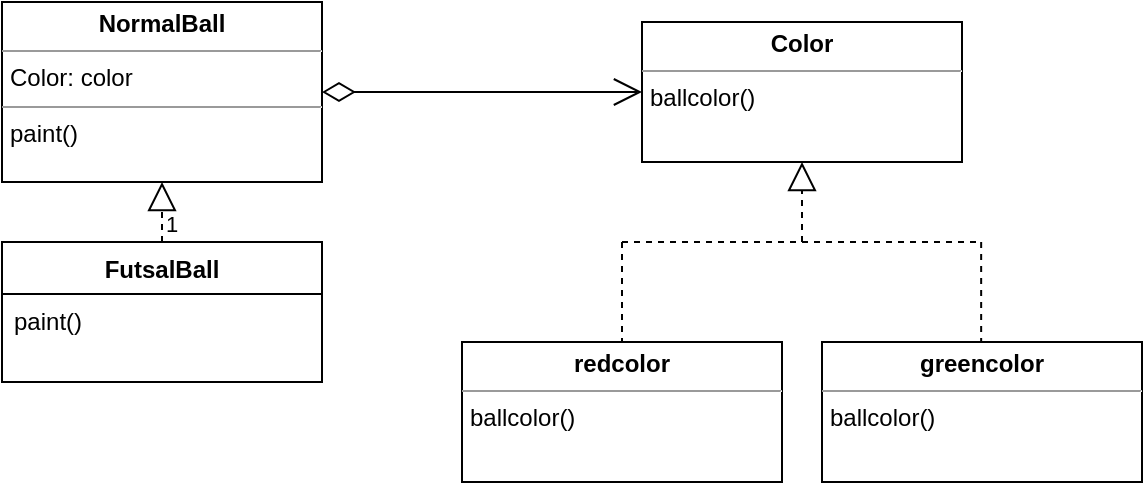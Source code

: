 <mxfile version="20.2.3" type="device"><diagram id="nB49i7TH0BTFZbtzXf2y" name="Singleton"><mxGraphModel dx="708" dy="1151" grid="1" gridSize="10" guides="1" tooltips="1" connect="1" arrows="1" fold="1" page="1" pageScale="1" pageWidth="827" pageHeight="1169" math="0" shadow="0"><root><mxCell id="0"/><mxCell id="1" parent="0"/><mxCell id="XicCoCUGCj0OSMrOlhWc-25" value="1" style="endArrow=open;html=1;endSize=12;startArrow=diamondThin;startSize=14;startFill=0;edgeStyle=orthogonalEdgeStyle;align=left;verticalAlign=bottom;rounded=0;entryX=0;entryY=0.5;entryDx=0;entryDy=0;exitX=1;exitY=0.5;exitDx=0;exitDy=0;" parent="1" target="XicCoCUGCj0OSMrOlhWc-11" edge="1" source="XicCoCUGCj0OSMrOlhWc-16"><mxGeometry x="-1" y="-110" relative="1" as="geometry"><mxPoint x="350" y="264.5" as="sourcePoint"/><mxPoint x="510" y="264.5" as="targetPoint"/><mxPoint x="-80" y="-35" as="offset"/></mxGeometry></mxCell><mxCell id="XicCoCUGCj0OSMrOlhWc-11" value="&lt;p style=&quot;margin:0px;margin-top:4px;text-align:center;&quot;&gt;&lt;b&gt;Color&lt;/b&gt;&lt;/p&gt;&lt;hr size=&quot;1&quot;&gt;&lt;p style=&quot;margin:0px;margin-left:4px;&quot;&gt;&lt;/p&gt;&lt;p style=&quot;margin:0px;margin-left:4px;&quot;&gt;ballcolor()&lt;/p&gt;&lt;p style=&quot;margin:0px;margin-left:4px;&quot;&gt;&lt;br&gt;&lt;/p&gt;" style="verticalAlign=top;align=left;overflow=fill;fontSize=12;fontFamily=Helvetica;html=1;" parent="1" vertex="1"><mxGeometry x="480" y="290" width="160" height="70" as="geometry"/></mxCell><mxCell id="XicCoCUGCj0OSMrOlhWc-12" value="FutsalBall" style="swimlane;fontStyle=1;align=center;verticalAlign=top;childLayout=stackLayout;horizontal=1;startSize=26;horizontalStack=0;resizeParent=1;resizeParentMax=0;resizeLast=0;collapsible=1;marginBottom=0;" parent="1" vertex="1"><mxGeometry x="160" y="400" width="160" height="70" as="geometry"/></mxCell><mxCell id="XicCoCUGCj0OSMrOlhWc-15" value="paint()" style="text;strokeColor=none;fillColor=none;align=left;verticalAlign=top;spacingLeft=4;spacingRight=4;overflow=hidden;rotatable=0;points=[[0,0.5],[1,0.5]];portConstraint=eastwest;" parent="XicCoCUGCj0OSMrOlhWc-12" vertex="1"><mxGeometry y="26" width="160" height="44" as="geometry"/></mxCell><mxCell id="XicCoCUGCj0OSMrOlhWc-16" value="&lt;p style=&quot;margin:0px;margin-top:4px;text-align:center;&quot;&gt;&lt;b&gt;NormalBall&lt;/b&gt;&lt;/p&gt;&lt;hr size=&quot;1&quot;&gt;&lt;p style=&quot;margin:0px;margin-left:4px;&quot;&gt;Color: color&lt;/p&gt;&lt;hr size=&quot;1&quot;&gt;&lt;p style=&quot;margin:0px;margin-left:4px;&quot;&gt;paint()&lt;br&gt;&lt;/p&gt;&lt;p style=&quot;margin:0px;margin-left:4px;&quot;&gt;&lt;br&gt;&lt;/p&gt;" style="verticalAlign=top;align=left;overflow=fill;fontSize=12;fontFamily=Helvetica;html=1;" parent="1" vertex="1"><mxGeometry x="160" y="280" width="160" height="90" as="geometry"/></mxCell><mxCell id="XicCoCUGCj0OSMrOlhWc-19" value="" style="endArrow=block;dashed=1;endFill=0;endSize=12;html=1;rounded=0;exitX=0.5;exitY=0;exitDx=0;exitDy=0;entryX=0.5;entryY=1;entryDx=0;entryDy=0;" parent="1" source="XicCoCUGCj0OSMrOlhWc-12" target="XicCoCUGCj0OSMrOlhWc-16" edge="1"><mxGeometry width="160" relative="1" as="geometry"><mxPoint x="270" y="310" as="sourcePoint"/><mxPoint x="300" y="330" as="targetPoint"/></mxGeometry></mxCell><mxCell id="XicCoCUGCj0OSMrOlhWc-21" value="&lt;p style=&quot;margin:0px;margin-top:4px;text-align:center;&quot;&gt;&lt;b&gt;redcolor&lt;/b&gt;&lt;/p&gt;&lt;hr size=&quot;1&quot;&gt;&lt;p style=&quot;margin:0px;margin-left:4px;&quot;&gt;&lt;/p&gt;&lt;p style=&quot;margin:0px;margin-left:4px;&quot;&gt;ballcolor()&lt;/p&gt;&lt;p style=&quot;margin:0px;margin-left:4px;&quot;&gt;&lt;br&gt;&lt;/p&gt;" style="verticalAlign=top;align=left;overflow=fill;fontSize=12;fontFamily=Helvetica;html=1;" parent="1" vertex="1"><mxGeometry x="390" y="450" width="160" height="70" as="geometry"/></mxCell><mxCell id="XicCoCUGCj0OSMrOlhWc-22" value="&lt;p style=&quot;margin:0px;margin-top:4px;text-align:center;&quot;&gt;&lt;b&gt;greencolor&lt;/b&gt;&lt;/p&gt;&lt;hr size=&quot;1&quot;&gt;&lt;p style=&quot;margin:0px;margin-left:4px;&quot;&gt;&lt;/p&gt;&lt;p style=&quot;margin:0px;margin-left:4px;&quot;&gt;ballcolor()&lt;br&gt;&lt;/p&gt;" style="verticalAlign=top;align=left;overflow=fill;fontSize=12;fontFamily=Helvetica;html=1;" parent="1" vertex="1"><mxGeometry x="570" y="450" width="160" height="70" as="geometry"/></mxCell><mxCell id="XicCoCUGCj0OSMrOlhWc-23" value="" style="endArrow=block;dashed=1;endFill=0;endSize=12;html=1;rounded=0;entryX=0.5;entryY=1;entryDx=0;entryDy=0;" parent="1" target="XicCoCUGCj0OSMrOlhWc-11" edge="1"><mxGeometry width="160" relative="1" as="geometry"><mxPoint x="560" y="400" as="sourcePoint"/><mxPoint x="480" y="370" as="targetPoint"/></mxGeometry></mxCell><mxCell id="lAtl-oneUBLl88_K6cS--3" value="" style="endArrow=none;dashed=1;html=1;rounded=0;entryX=0.5;entryY=0;entryDx=0;entryDy=0;" edge="1" parent="1" target="XicCoCUGCj0OSMrOlhWc-21"><mxGeometry width="50" height="50" relative="1" as="geometry"><mxPoint x="470" y="400" as="sourcePoint"/><mxPoint x="580" y="400" as="targetPoint"/></mxGeometry></mxCell><mxCell id="lAtl-oneUBLl88_K6cS--4" value="" style="endArrow=none;dashed=1;html=1;rounded=0;entryX=0.5;entryY=0;entryDx=0;entryDy=0;" edge="1" parent="1"><mxGeometry width="50" height="50" relative="1" as="geometry"><mxPoint x="649.58" y="400" as="sourcePoint"/><mxPoint x="649.58" y="450" as="targetPoint"/></mxGeometry></mxCell><mxCell id="lAtl-oneUBLl88_K6cS--5" value="" style="endArrow=none;dashed=1;html=1;rounded=0;" edge="1" parent="1"><mxGeometry width="50" height="50" relative="1" as="geometry"><mxPoint x="470" y="400" as="sourcePoint"/><mxPoint x="560" y="400" as="targetPoint"/></mxGeometry></mxCell><mxCell id="lAtl-oneUBLl88_K6cS--6" value="" style="endArrow=none;dashed=1;html=1;rounded=0;" edge="1" parent="1"><mxGeometry width="50" height="50" relative="1" as="geometry"><mxPoint x="560" y="400" as="sourcePoint"/><mxPoint x="650" y="400" as="targetPoint"/></mxGeometry></mxCell></root></mxGraphModel></diagram></mxfile>